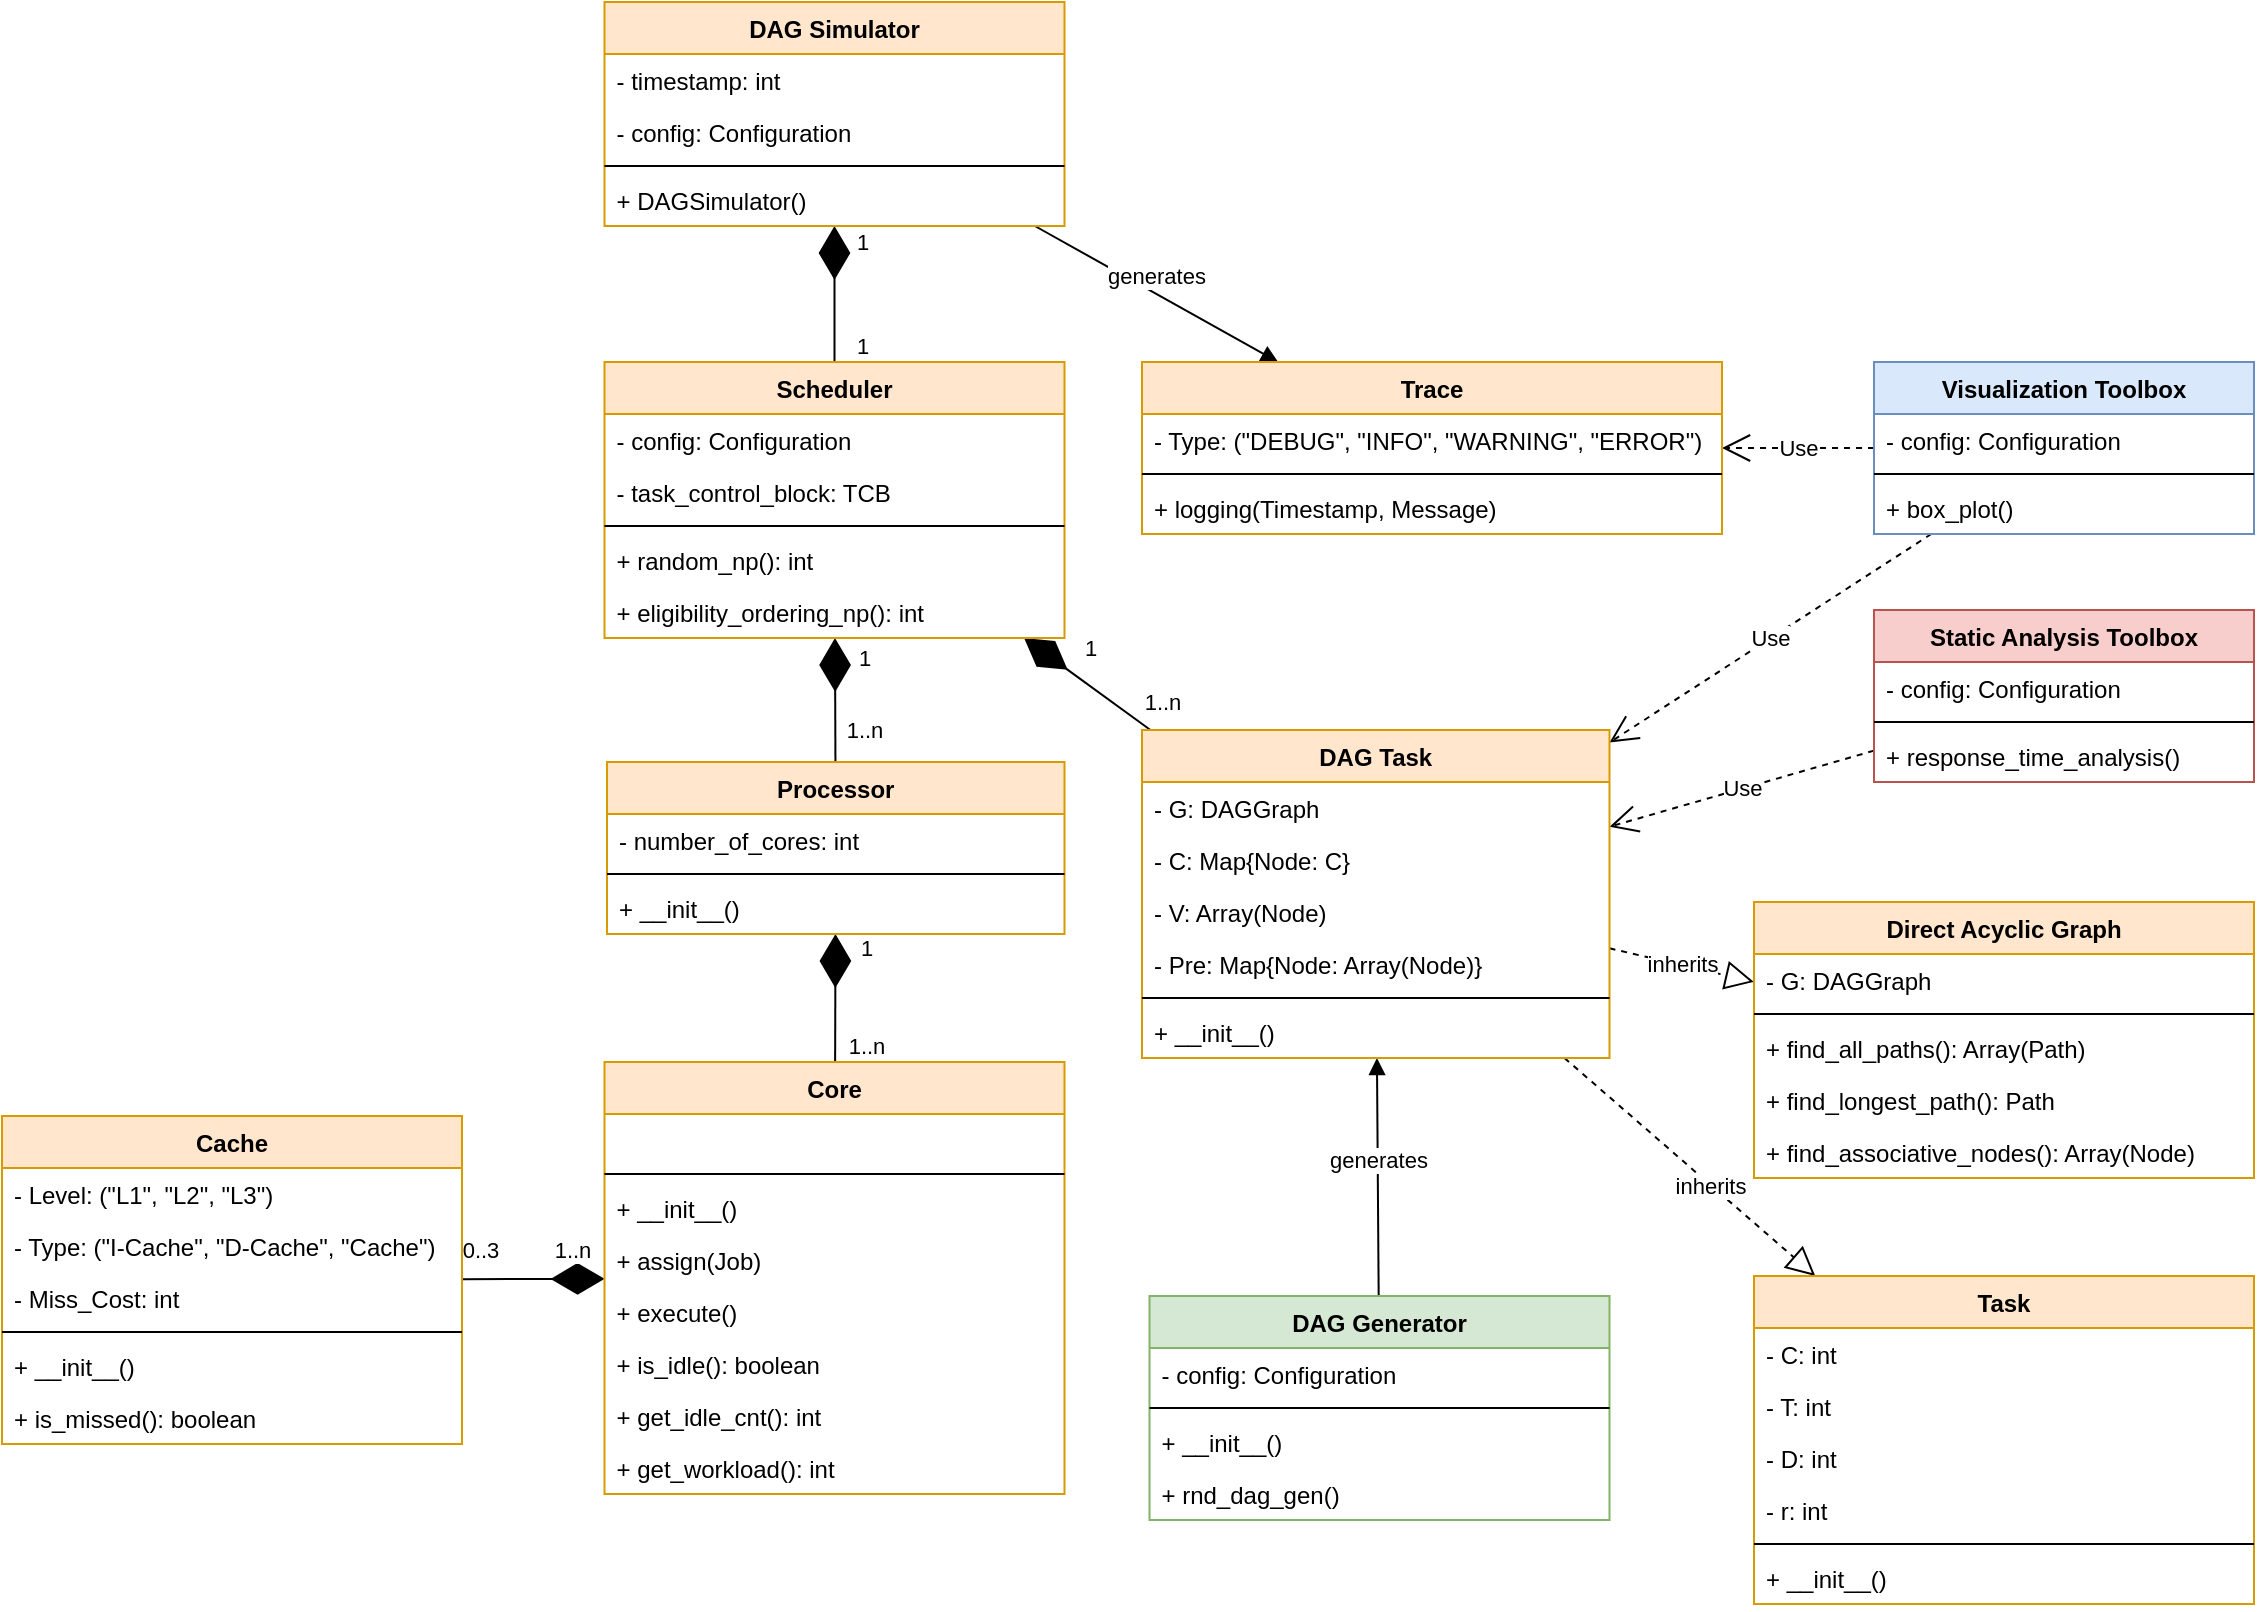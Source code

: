 <mxfile version="13.0.3" type="device"><diagram id="6-OH7U_03vElTwhA2fwM" name="Page-1"><mxGraphModel dx="159" dy="817" grid="1" gridSize="10" guides="1" tooltips="1" connect="1" arrows="1" fold="1" page="1" pageScale="1" pageWidth="1169" pageHeight="827" math="0" shadow="0"><root><mxCell id="0"/><mxCell id="1" parent="0"/><mxCell id="3ggw4zeHpCpovU7XsNyM-5" value="" style="endArrow=diamondThin;endFill=1;endSize=24;html=1;" parent="1" source="3ggw4zeHpCpovU7XsNyM-1" target="w5lps-WtKNnijoHzqmJ7-140" edge="1"><mxGeometry width="160" relative="1" as="geometry"><mxPoint x="1745.25" y="263" as="sourcePoint"/><mxPoint x="1905.25" y="263" as="targetPoint"/></mxGeometry></mxCell><mxCell id="3ggw4zeHpCpovU7XsNyM-6" value="1" style="edgeLabel;html=1;align=center;verticalAlign=middle;resizable=0;points=[];" parent="3ggw4zeHpCpovU7XsNyM-5" vertex="1" connectable="0"><mxGeometry x="0.575" y="-1" relative="1" as="geometry"><mxPoint x="13.55" y="-7.05" as="offset"/></mxGeometry></mxCell><mxCell id="3ggw4zeHpCpovU7XsNyM-15" value="1..n" style="edgeLabel;html=1;align=center;verticalAlign=middle;resizable=0;points=[];" parent="3ggw4zeHpCpovU7XsNyM-5" vertex="1" connectable="0"><mxGeometry x="-0.841" relative="1" as="geometry"><mxPoint x="14.71" y="-3.6" as="offset"/></mxGeometry></mxCell><mxCell id="3ggw4zeHpCpovU7XsNyM-29" value="" style="endArrow=diamondThin;endFill=1;endSize=24;html=1;" parent="1" source="3ggw4zeHpCpovU7XsNyM-25" target="3ggw4zeHpCpovU7XsNyM-1" edge="1"><mxGeometry width="160" relative="1" as="geometry"><mxPoint x="1655.257" y="449" as="sourcePoint"/><mxPoint x="1454" y="693" as="targetPoint"/></mxGeometry></mxCell><mxCell id="3ggw4zeHpCpovU7XsNyM-30" value="1..n" style="edgeLabel;html=1;align=center;verticalAlign=middle;resizable=0;points=[];" parent="3ggw4zeHpCpovU7XsNyM-29" vertex="1" connectable="0"><mxGeometry x="0.575" y="-1" relative="1" as="geometry"><mxPoint x="-0.8" y="-16" as="offset"/></mxGeometry></mxCell><mxCell id="3ggw4zeHpCpovU7XsNyM-31" value="0..3" style="edgeLabel;html=1;align=center;verticalAlign=middle;resizable=0;points=[];" parent="3ggw4zeHpCpovU7XsNyM-29" vertex="1" connectable="0"><mxGeometry x="-0.841" relative="1" as="geometry"><mxPoint x="2.8" y="-15" as="offset"/></mxGeometry></mxCell><mxCell id="3ggw4zeHpCpovU7XsNyM-70" value="Use" style="endArrow=open;endSize=12;dashed=1;html=1;" parent="1" source="3ggw4zeHpCpovU7XsNyM-66" target="3ggw4zeHpCpovU7XsNyM-47" edge="1"><mxGeometry width="160" relative="1" as="geometry"><mxPoint x="1115.25" y="483" as="sourcePoint"/><mxPoint x="1275.25" y="483" as="targetPoint"/></mxGeometry></mxCell><mxCell id="3ggw4zeHpCpovU7XsNyM-71" value="Use" style="endArrow=open;endSize=12;dashed=1;html=1;" parent="1" source="3ggw4zeHpCpovU7XsNyM-66" target="w5lps-WtKNnijoHzqmJ7-148" edge="1"><mxGeometry width="160" relative="1" as="geometry"><mxPoint x="1373.983" y="343" as="sourcePoint"/><mxPoint x="1446.517" y="279.0" as="targetPoint"/></mxGeometry></mxCell><mxCell id="3ggw4zeHpCpovU7XsNyM-72" value="Use" style="endArrow=open;endSize=12;dashed=1;html=1;" parent="1" source="3ggw4zeHpCpovU7XsNyM-62" target="w5lps-WtKNnijoHzqmJ7-148" edge="1"><mxGeometry width="160" relative="1" as="geometry"><mxPoint x="2216.927" y="443" as="sourcePoint"/><mxPoint x="2173.573" y="219.0" as="targetPoint"/></mxGeometry></mxCell><mxCell id="3ggw4zeHpCpovU7XsNyM-73" value="" style="endArrow=block;dashed=1;endFill=0;endSize=12;html=1;" parent="1" source="w5lps-WtKNnijoHzqmJ7-148" target="-hGD3cOcRjUI10XlKeV7-1" edge="1"><mxGeometry width="160" relative="1" as="geometry"><mxPoint x="1975.25" y="723" as="sourcePoint"/><mxPoint x="2135.25" y="723" as="targetPoint"/></mxGeometry></mxCell><mxCell id="3ggw4zeHpCpovU7XsNyM-74" value="inherits" style="edgeLabel;html=1;align=center;verticalAlign=middle;resizable=0;points=[];" parent="3ggw4zeHpCpovU7XsNyM-73" vertex="1" connectable="0"><mxGeometry x="0.287" relative="1" as="geometry"><mxPoint x="-10.7" y="-2.87" as="offset"/></mxGeometry></mxCell><mxCell id="3ggw4zeHpCpovU7XsNyM-75" value="" style="endArrow=block;dashed=1;endFill=0;endSize=12;html=1;" parent="1" source="w5lps-WtKNnijoHzqmJ7-148" target="3ggw4zeHpCpovU7XsNyM-8" edge="1"><mxGeometry width="160" relative="1" as="geometry"><mxPoint x="2045.25" y="411.994" as="sourcePoint"/><mxPoint x="2141.5" y="376.696" as="targetPoint"/></mxGeometry></mxCell><mxCell id="3ggw4zeHpCpovU7XsNyM-76" value="inherits" style="edgeLabel;html=1;align=center;verticalAlign=middle;resizable=0;points=[];" parent="3ggw4zeHpCpovU7XsNyM-75" vertex="1" connectable="0"><mxGeometry x="0.287" relative="1" as="geometry"><mxPoint x="-8.73" y="-6.8" as="offset"/></mxGeometry></mxCell><mxCell id="3ggw4zeHpCpovU7XsNyM-82" value="generates" style="html=1;verticalAlign=bottom;endArrow=block;" parent="1" source="3ggw4zeHpCpovU7XsNyM-99" target="w5lps-WtKNnijoHzqmJ7-148" edge="1"><mxGeometry width="80" relative="1" as="geometry"><mxPoint x="2044" y="-57" as="sourcePoint"/><mxPoint x="1868.372" y="839" as="targetPoint"/></mxGeometry></mxCell><mxCell id="3ggw4zeHpCpovU7XsNyM-83" value="generates" style="html=1;verticalAlign=bottom;endArrow=block;" parent="1" source="3ggw4zeHpCpovU7XsNyM-94" target="3ggw4zeHpCpovU7XsNyM-47" edge="1"><mxGeometry width="80" relative="1" as="geometry"><mxPoint x="1115.25" y="76" as="sourcePoint"/><mxPoint x="1195.25" y="76" as="targetPoint"/></mxGeometry></mxCell><mxCell id="NVMsDPzchAU0mMz19GeN-33" value="" style="endArrow=diamondThin;endFill=1;endSize=24;html=1;" edge="1" parent="1" source="w5lps-WtKNnijoHzqmJ7-144" target="3ggw4zeHpCpovU7XsNyM-94"><mxGeometry width="160" relative="1" as="geometry"><mxPoint x="1334" y="123" as="sourcePoint"/><mxPoint x="1344" y="233" as="targetPoint"/></mxGeometry></mxCell><mxCell id="NVMsDPzchAU0mMz19GeN-36" value="1" style="edgeLabel;html=1;align=center;verticalAlign=middle;resizable=0;points=[];" vertex="1" connectable="0" parent="NVMsDPzchAU0mMz19GeN-33"><mxGeometry x="0.623" relative="1" as="geometry"><mxPoint x="13.75" y="-4.8" as="offset"/></mxGeometry></mxCell><mxCell id="NVMsDPzchAU0mMz19GeN-37" value="1" style="edgeLabel;html=1;align=center;verticalAlign=middle;resizable=0;points=[];" vertex="1" connectable="0" parent="NVMsDPzchAU0mMz19GeN-33"><mxGeometry x="-0.753" relative="1" as="geometry"><mxPoint x="13.75" as="offset"/></mxGeometry></mxCell><mxCell id="NVMsDPzchAU0mMz19GeN-35" value="" style="endArrow=diamondThin;endFill=1;endSize=24;html=1;" edge="1" parent="1" source="w5lps-WtKNnijoHzqmJ7-140" target="w5lps-WtKNnijoHzqmJ7-144"><mxGeometry width="160" relative="1" as="geometry"><mxPoint x="1194" y="282.0" as="sourcePoint"/><mxPoint x="1354" y="282.0" as="targetPoint"/></mxGeometry></mxCell><mxCell id="NVMsDPzchAU0mMz19GeN-38" value="1" style="edgeLabel;html=1;align=center;verticalAlign=middle;resizable=0;points=[];" vertex="1" connectable="0" parent="NVMsDPzchAU0mMz19GeN-35"><mxGeometry x="0.695" y="-4" relative="1" as="geometry"><mxPoint x="10" y="0.67" as="offset"/></mxGeometry></mxCell><mxCell id="NVMsDPzchAU0mMz19GeN-39" value="1..n" style="edgeLabel;html=1;align=center;verticalAlign=middle;resizable=0;points=[];" vertex="1" connectable="0" parent="NVMsDPzchAU0mMz19GeN-35"><mxGeometry x="-0.781" relative="1" as="geometry"><mxPoint x="14.19" y="-8.8" as="offset"/></mxGeometry></mxCell><mxCell id="NVMsDPzchAU0mMz19GeN-40" value="" style="endArrow=diamondThin;endFill=1;endSize=24;html=1;" edge="1" parent="1" source="w5lps-WtKNnijoHzqmJ7-148" target="w5lps-WtKNnijoHzqmJ7-144"><mxGeometry width="160" relative="1" as="geometry"><mxPoint x="1774.002" y="365" as="sourcePoint"/><mxPoint x="1774.265" y="293" as="targetPoint"/></mxGeometry></mxCell><mxCell id="NVMsDPzchAU0mMz19GeN-41" value="1" style="edgeLabel;html=1;align=center;verticalAlign=middle;resizable=0;points=[];" vertex="1" connectable="0" parent="NVMsDPzchAU0mMz19GeN-40"><mxGeometry x="0.695" y="-4" relative="1" as="geometry"><mxPoint x="21.01" y="0.67" as="offset"/></mxGeometry></mxCell><mxCell id="NVMsDPzchAU0mMz19GeN-42" value="1..n" style="edgeLabel;html=1;align=center;verticalAlign=middle;resizable=0;points=[];" vertex="1" connectable="0" parent="NVMsDPzchAU0mMz19GeN-40"><mxGeometry x="-0.781" relative="1" as="geometry"><mxPoint x="12.7" y="-8.96" as="offset"/></mxGeometry></mxCell><mxCell id="3ggw4zeHpCpovU7XsNyM-94" value="DAG Simulator" style="swimlane;fontStyle=1;align=center;verticalAlign=top;childLayout=stackLayout;horizontal=1;startSize=26;horizontalStack=0;resizeParent=1;resizeParentMax=0;resizeLast=0;collapsible=1;marginBottom=0;fillColor=#ffe6cc;strokeColor=#d79b00;" parent="1" vertex="1"><mxGeometry x="1495.25" y="13" width="230" height="112" as="geometry"><mxRectangle x="940" y="741" width="90" height="26" as="alternateBounds"/></mxGeometry></mxCell><mxCell id="NVMsDPzchAU0mMz19GeN-3" value="- timestamp: int" style="text;strokeColor=none;fillColor=none;align=left;verticalAlign=top;spacingLeft=4;spacingRight=4;overflow=hidden;rotatable=0;points=[[0,0.5],[1,0.5]];portConstraint=eastwest;" vertex="1" parent="3ggw4zeHpCpovU7XsNyM-94"><mxGeometry y="26" width="230" height="26" as="geometry"/></mxCell><mxCell id="NVMsDPzchAU0mMz19GeN-26" value="- config: Configuration" style="text;strokeColor=none;fillColor=none;align=left;verticalAlign=top;spacingLeft=4;spacingRight=4;overflow=hidden;rotatable=0;points=[[0,0.5],[1,0.5]];portConstraint=eastwest;" vertex="1" parent="3ggw4zeHpCpovU7XsNyM-94"><mxGeometry y="52" width="230" height="26" as="geometry"/></mxCell><mxCell id="3ggw4zeHpCpovU7XsNyM-96" value="" style="line;strokeWidth=1;fillColor=none;align=left;verticalAlign=middle;spacingTop=-1;spacingLeft=3;spacingRight=3;rotatable=0;labelPosition=right;points=[];portConstraint=eastwest;" parent="3ggw4zeHpCpovU7XsNyM-94" vertex="1"><mxGeometry y="78" width="230" height="8" as="geometry"/></mxCell><mxCell id="NVMsDPzchAU0mMz19GeN-2" value="+ DAGSimulator()" style="text;strokeColor=none;fillColor=none;align=left;verticalAlign=top;spacingLeft=4;spacingRight=4;overflow=hidden;rotatable=0;points=[[0,0.5],[1,0.5]];portConstraint=eastwest;" vertex="1" parent="3ggw4zeHpCpovU7XsNyM-94"><mxGeometry y="86" width="230" height="26" as="geometry"/></mxCell><mxCell id="w5lps-WtKNnijoHzqmJ7-144" value="Scheduler" style="swimlane;fontStyle=1;align=center;verticalAlign=top;childLayout=stackLayout;horizontal=1;startSize=26;horizontalStack=0;resizeParent=1;resizeParentMax=0;resizeLast=0;collapsible=1;marginBottom=0;fillColor=#ffe6cc;strokeColor=#d79b00;" parent="1" vertex="1"><mxGeometry x="1495.25" y="193" width="230" height="138" as="geometry"><mxRectangle x="940" y="741" width="90" height="26" as="alternateBounds"/></mxGeometry></mxCell><mxCell id="NVMsDPzchAU0mMz19GeN-11" value="- config: Configuration" style="text;strokeColor=none;fillColor=none;align=left;verticalAlign=top;spacingLeft=4;spacingRight=4;overflow=hidden;rotatable=0;points=[[0,0.5],[1,0.5]];portConstraint=eastwest;" vertex="1" parent="w5lps-WtKNnijoHzqmJ7-144"><mxGeometry y="26" width="230" height="26" as="geometry"/></mxCell><mxCell id="NVMsDPzchAU0mMz19GeN-43" value="- task_control_block: TCB" style="text;strokeColor=none;fillColor=none;align=left;verticalAlign=top;spacingLeft=4;spacingRight=4;overflow=hidden;rotatable=0;points=[[0,0.5],[1,0.5]];portConstraint=eastwest;" vertex="1" parent="w5lps-WtKNnijoHzqmJ7-144"><mxGeometry y="52" width="230" height="26" as="geometry"/></mxCell><mxCell id="w5lps-WtKNnijoHzqmJ7-146" value="" style="line;strokeWidth=1;fillColor=none;align=left;verticalAlign=middle;spacingTop=-1;spacingLeft=3;spacingRight=3;rotatable=0;labelPosition=right;points=[];portConstraint=eastwest;" parent="w5lps-WtKNnijoHzqmJ7-144" vertex="1"><mxGeometry y="78" width="230" height="8" as="geometry"/></mxCell><mxCell id="w5lps-WtKNnijoHzqmJ7-147" value="+ random_np(): int" style="text;strokeColor=none;fillColor=none;align=left;verticalAlign=top;spacingLeft=4;spacingRight=4;overflow=hidden;rotatable=0;points=[[0,0.5],[1,0.5]];portConstraint=eastwest;" parent="w5lps-WtKNnijoHzqmJ7-144" vertex="1"><mxGeometry y="86" width="230" height="26" as="geometry"/></mxCell><mxCell id="3ggw4zeHpCpovU7XsNyM-93" value="+ eligibility_ordering_np(): int" style="text;strokeColor=none;fillColor=none;align=left;verticalAlign=top;spacingLeft=4;spacingRight=4;overflow=hidden;rotatable=0;points=[[0,0.5],[1,0.5]];portConstraint=eastwest;" parent="w5lps-WtKNnijoHzqmJ7-144" vertex="1"><mxGeometry y="112" width="230" height="26" as="geometry"/></mxCell><mxCell id="w5lps-WtKNnijoHzqmJ7-148" value="DAG Task" style="swimlane;fontStyle=1;align=center;verticalAlign=top;childLayout=stackLayout;horizontal=1;startSize=26;horizontalStack=0;resizeParent=1;resizeParentMax=0;resizeLast=0;collapsible=1;marginBottom=0;fillColor=#ffe6cc;strokeColor=#d79b00;" parent="1" vertex="1"><mxGeometry x="1764" y="377" width="233.75" height="164" as="geometry"/></mxCell><mxCell id="w5lps-WtKNnijoHzqmJ7-149" value="- G: DAGGraph" style="text;strokeColor=none;fillColor=none;align=left;verticalAlign=top;spacingLeft=4;spacingRight=4;overflow=hidden;rotatable=0;points=[[0,0.5],[1,0.5]];portConstraint=eastwest;" parent="w5lps-WtKNnijoHzqmJ7-148" vertex="1"><mxGeometry y="26" width="233.75" height="26" as="geometry"/></mxCell><mxCell id="3ggw4zeHpCpovU7XsNyM-24" value="- C: Map{Node: C}" style="text;strokeColor=none;fillColor=none;align=left;verticalAlign=top;spacingLeft=4;spacingRight=4;overflow=hidden;rotatable=0;points=[[0,0.5],[1,0.5]];portConstraint=eastwest;" parent="w5lps-WtKNnijoHzqmJ7-148" vertex="1"><mxGeometry y="52" width="233.75" height="26" as="geometry"/></mxCell><mxCell id="3ggw4zeHpCpovU7XsNyM-40" value="- V: Array(Node)" style="text;strokeColor=none;fillColor=none;align=left;verticalAlign=top;spacingLeft=4;spacingRight=4;overflow=hidden;rotatable=0;points=[[0,0.5],[1,0.5]];portConstraint=eastwest;" parent="w5lps-WtKNnijoHzqmJ7-148" vertex="1"><mxGeometry y="78" width="233.75" height="26" as="geometry"/></mxCell><mxCell id="3ggw4zeHpCpovU7XsNyM-41" value="- Pre: Map{Node: Array(Node)}" style="text;strokeColor=none;fillColor=none;align=left;verticalAlign=top;spacingLeft=4;spacingRight=4;overflow=hidden;rotatable=0;points=[[0,0.5],[1,0.5]];portConstraint=eastwest;" parent="w5lps-WtKNnijoHzqmJ7-148" vertex="1"><mxGeometry y="104" width="233.75" height="26" as="geometry"/></mxCell><mxCell id="w5lps-WtKNnijoHzqmJ7-150" value="" style="line;strokeWidth=1;fillColor=none;align=left;verticalAlign=middle;spacingTop=-1;spacingLeft=3;spacingRight=3;rotatable=0;labelPosition=right;points=[];portConstraint=eastwest;" parent="w5lps-WtKNnijoHzqmJ7-148" vertex="1"><mxGeometry y="130" width="233.75" height="8" as="geometry"/></mxCell><mxCell id="NVMsDPzchAU0mMz19GeN-8" value="+ __init__()" style="text;strokeColor=none;fillColor=none;align=left;verticalAlign=top;spacingLeft=4;spacingRight=4;overflow=hidden;rotatable=0;points=[[0,0.5],[1,0.5]];portConstraint=eastwest;" vertex="1" parent="w5lps-WtKNnijoHzqmJ7-148"><mxGeometry y="138" width="233.75" height="26" as="geometry"/></mxCell><mxCell id="3ggw4zeHpCpovU7XsNyM-47" value="Trace" style="swimlane;fontStyle=1;align=center;verticalAlign=top;childLayout=stackLayout;horizontal=1;startSize=26;horizontalStack=0;resizeParent=1;resizeParentMax=0;resizeLast=0;collapsible=1;marginBottom=0;fillColor=#ffe6cc;strokeColor=#d79b00;" parent="1" vertex="1"><mxGeometry x="1764" y="193" width="290" height="86" as="geometry"/></mxCell><mxCell id="NVMsDPzchAU0mMz19GeN-12" value="- Type: (&quot;DEBUG&quot;, &quot;INFO&quot;, &quot;WARNING&quot;, &quot;ERROR&quot;)" style="text;strokeColor=none;fillColor=none;align=left;verticalAlign=top;spacingLeft=4;spacingRight=4;overflow=hidden;rotatable=0;points=[[0,0.5],[1,0.5]];portConstraint=eastwest;" vertex="1" parent="3ggw4zeHpCpovU7XsNyM-47"><mxGeometry y="26" width="290" height="26" as="geometry"/></mxCell><mxCell id="3ggw4zeHpCpovU7XsNyM-49" value="" style="line;strokeWidth=1;fillColor=none;align=left;verticalAlign=middle;spacingTop=-1;spacingLeft=3;spacingRight=3;rotatable=0;labelPosition=right;points=[];portConstraint=eastwest;" parent="3ggw4zeHpCpovU7XsNyM-47" vertex="1"><mxGeometry y="52" width="290" height="8" as="geometry"/></mxCell><mxCell id="3ggw4zeHpCpovU7XsNyM-50" value="+ logging(Timestamp, Message)" style="text;strokeColor=none;fillColor=none;align=left;verticalAlign=top;spacingLeft=4;spacingRight=4;overflow=hidden;rotatable=0;points=[[0,0.5],[1,0.5]];portConstraint=eastwest;" parent="3ggw4zeHpCpovU7XsNyM-47" vertex="1"><mxGeometry y="60" width="290" height="26" as="geometry"/></mxCell><mxCell id="w5lps-WtKNnijoHzqmJ7-140" value="Processor" style="swimlane;fontStyle=1;align=center;verticalAlign=top;childLayout=stackLayout;horizontal=1;startSize=26;horizontalStack=0;resizeParent=1;resizeParentMax=0;resizeLast=0;collapsible=1;marginBottom=0;fillColor=#ffe6cc;strokeColor=#d79b00;" parent="1" vertex="1"><mxGeometry x="1496.5" y="393" width="228.75" height="86" as="geometry"/></mxCell><mxCell id="NVMsDPzchAU0mMz19GeN-1" value="- number_of_cores: int" style="text;strokeColor=none;fillColor=none;align=left;verticalAlign=top;spacingLeft=4;spacingRight=4;overflow=hidden;rotatable=0;points=[[0,0.5],[1,0.5]];portConstraint=eastwest;" vertex="1" parent="w5lps-WtKNnijoHzqmJ7-140"><mxGeometry y="26" width="228.75" height="26" as="geometry"/></mxCell><mxCell id="w5lps-WtKNnijoHzqmJ7-142" value="" style="line;strokeWidth=1;fillColor=none;align=left;verticalAlign=middle;spacingTop=-1;spacingLeft=3;spacingRight=3;rotatable=0;labelPosition=right;points=[];portConstraint=eastwest;" parent="w5lps-WtKNnijoHzqmJ7-140" vertex="1"><mxGeometry y="52" width="228.75" height="8" as="geometry"/></mxCell><mxCell id="NVMsDPzchAU0mMz19GeN-10" value="+ __init__()" style="text;strokeColor=none;fillColor=none;align=left;verticalAlign=top;spacingLeft=4;spacingRight=4;overflow=hidden;rotatable=0;points=[[0,0.5],[1,0.5]];portConstraint=eastwest;" vertex="1" parent="w5lps-WtKNnijoHzqmJ7-140"><mxGeometry y="60" width="228.75" height="26" as="geometry"/></mxCell><mxCell id="-hGD3cOcRjUI10XlKeV7-1" value="Direct Acyclic Graph" style="swimlane;fontStyle=1;align=center;verticalAlign=top;childLayout=stackLayout;horizontal=1;startSize=26;horizontalStack=0;resizeParent=1;resizeParentMax=0;resizeLast=0;collapsible=1;marginBottom=0;fillColor=#ffe6cc;strokeColor=#d79b00;" parent="1" vertex="1"><mxGeometry x="2070" y="463" width="250" height="138" as="geometry"><mxRectangle x="1786.25" y="940" width="70" height="26" as="alternateBounds"/></mxGeometry></mxCell><mxCell id="-hGD3cOcRjUI10XlKeV7-2" value="- G: DAGGraph" style="text;strokeColor=none;fillColor=none;align=left;verticalAlign=top;spacingLeft=4;spacingRight=4;overflow=hidden;rotatable=0;points=[[0,0.5],[1,0.5]];portConstraint=eastwest;" parent="-hGD3cOcRjUI10XlKeV7-1" vertex="1"><mxGeometry y="26" width="250" height="26" as="geometry"/></mxCell><mxCell id="-hGD3cOcRjUI10XlKeV7-3" value="" style="line;strokeWidth=1;fillColor=none;align=left;verticalAlign=middle;spacingTop=-1;spacingLeft=3;spacingRight=3;rotatable=0;labelPosition=right;points=[];portConstraint=eastwest;" parent="-hGD3cOcRjUI10XlKeV7-1" vertex="1"><mxGeometry y="52" width="250" height="8" as="geometry"/></mxCell><mxCell id="-hGD3cOcRjUI10XlKeV7-4" value="+ find_all_paths(): Array(Path)" style="text;strokeColor=none;fillColor=none;align=left;verticalAlign=top;spacingLeft=4;spacingRight=4;overflow=hidden;rotatable=0;points=[[0,0.5],[1,0.5]];portConstraint=eastwest;" parent="-hGD3cOcRjUI10XlKeV7-1" vertex="1"><mxGeometry y="60" width="250" height="26" as="geometry"/></mxCell><mxCell id="3ggw4zeHpCpovU7XsNyM-37" value="+ find_longest_path(): Path" style="text;strokeColor=none;fillColor=none;align=left;verticalAlign=top;spacingLeft=4;spacingRight=4;overflow=hidden;rotatable=0;points=[[0,0.5],[1,0.5]];portConstraint=eastwest;" parent="-hGD3cOcRjUI10XlKeV7-1" vertex="1"><mxGeometry y="86" width="250" height="26" as="geometry"/></mxCell><mxCell id="3ggw4zeHpCpovU7XsNyM-38" value="+ find_associative_nodes(): Array(Node)" style="text;strokeColor=none;fillColor=none;align=left;verticalAlign=top;spacingLeft=4;spacingRight=4;overflow=hidden;rotatable=0;points=[[0,0.5],[1,0.5]];portConstraint=eastwest;" parent="-hGD3cOcRjUI10XlKeV7-1" vertex="1"><mxGeometry y="112" width="250" height="26" as="geometry"/></mxCell><mxCell id="3ggw4zeHpCpovU7XsNyM-62" value="Static Analysis Toolbox" style="swimlane;fontStyle=1;align=center;verticalAlign=top;childLayout=stackLayout;horizontal=1;startSize=26;horizontalStack=0;resizeParent=1;resizeParentMax=0;resizeLast=0;collapsible=1;marginBottom=0;fillColor=#f8cecc;strokeColor=#b85450;" parent="1" vertex="1"><mxGeometry x="2130" y="317" width="190" height="86" as="geometry"><mxRectangle x="940" y="741" width="90" height="26" as="alternateBounds"/></mxGeometry></mxCell><mxCell id="NVMsDPzchAU0mMz19GeN-13" value="- config: Configuration" style="text;strokeColor=none;fillColor=none;align=left;verticalAlign=top;spacingLeft=4;spacingRight=4;overflow=hidden;rotatable=0;points=[[0,0.5],[1,0.5]];portConstraint=eastwest;" vertex="1" parent="3ggw4zeHpCpovU7XsNyM-62"><mxGeometry y="26" width="190" height="26" as="geometry"/></mxCell><mxCell id="3ggw4zeHpCpovU7XsNyM-64" value="" style="line;strokeWidth=1;fillColor=none;align=left;verticalAlign=middle;spacingTop=-1;spacingLeft=3;spacingRight=3;rotatable=0;labelPosition=right;points=[];portConstraint=eastwest;" parent="3ggw4zeHpCpovU7XsNyM-62" vertex="1"><mxGeometry y="52" width="190" height="8" as="geometry"/></mxCell><mxCell id="3ggw4zeHpCpovU7XsNyM-65" value="+ response_time_analysis()" style="text;strokeColor=none;fillColor=none;align=left;verticalAlign=top;spacingLeft=4;spacingRight=4;overflow=hidden;rotatable=0;points=[[0,0.5],[1,0.5]];portConstraint=eastwest;" parent="3ggw4zeHpCpovU7XsNyM-62" vertex="1"><mxGeometry y="60" width="190" height="26" as="geometry"/></mxCell><mxCell id="3ggw4zeHpCpovU7XsNyM-66" value="Visualization Toolbox" style="swimlane;fontStyle=1;align=center;verticalAlign=top;childLayout=stackLayout;horizontal=1;startSize=26;horizontalStack=0;resizeParent=1;resizeParentMax=0;resizeLast=0;collapsible=1;marginBottom=0;fillColor=#dae8fc;strokeColor=#6c8ebf;" parent="1" vertex="1"><mxGeometry x="2130" y="193" width="190" height="86" as="geometry"><mxRectangle x="940" y="741" width="90" height="26" as="alternateBounds"/></mxGeometry></mxCell><mxCell id="NVMsDPzchAU0mMz19GeN-6" value="- config: Configuration" style="text;strokeColor=none;fillColor=none;align=left;verticalAlign=top;spacingLeft=4;spacingRight=4;overflow=hidden;rotatable=0;points=[[0,0.5],[1,0.5]];portConstraint=eastwest;" vertex="1" parent="3ggw4zeHpCpovU7XsNyM-66"><mxGeometry y="26" width="190" height="26" as="geometry"/></mxCell><mxCell id="3ggw4zeHpCpovU7XsNyM-68" value="" style="line;strokeWidth=1;fillColor=none;align=left;verticalAlign=middle;spacingTop=-1;spacingLeft=3;spacingRight=3;rotatable=0;labelPosition=right;points=[];portConstraint=eastwest;" parent="3ggw4zeHpCpovU7XsNyM-66" vertex="1"><mxGeometry y="52" width="190" height="8" as="geometry"/></mxCell><mxCell id="3ggw4zeHpCpovU7XsNyM-69" value="+ box_plot()" style="text;strokeColor=none;fillColor=none;align=left;verticalAlign=top;spacingLeft=4;spacingRight=4;overflow=hidden;rotatable=0;points=[[0,0.5],[1,0.5]];portConstraint=eastwest;" parent="3ggw4zeHpCpovU7XsNyM-66" vertex="1"><mxGeometry y="60" width="190" height="26" as="geometry"/></mxCell><mxCell id="3ggw4zeHpCpovU7XsNyM-99" value="DAG Generator" style="swimlane;fontStyle=1;align=center;verticalAlign=top;childLayout=stackLayout;horizontal=1;startSize=26;horizontalStack=0;resizeParent=1;resizeParentMax=0;resizeLast=0;collapsible=1;marginBottom=0;fillColor=#d5e8d4;strokeColor=#82b366;" parent="1" vertex="1"><mxGeometry x="1767.75" y="660" width="230" height="112" as="geometry"><mxRectangle x="940" y="741" width="90" height="26" as="alternateBounds"/></mxGeometry></mxCell><mxCell id="NVMsDPzchAU0mMz19GeN-5" value="- config: Configuration" style="text;strokeColor=none;fillColor=none;align=left;verticalAlign=top;spacingLeft=4;spacingRight=4;overflow=hidden;rotatable=0;points=[[0,0.5],[1,0.5]];portConstraint=eastwest;" vertex="1" parent="3ggw4zeHpCpovU7XsNyM-99"><mxGeometry y="26" width="230" height="26" as="geometry"/></mxCell><mxCell id="3ggw4zeHpCpovU7XsNyM-101" value="" style="line;strokeWidth=1;fillColor=none;align=left;verticalAlign=middle;spacingTop=-1;spacingLeft=3;spacingRight=3;rotatable=0;labelPosition=right;points=[];portConstraint=eastwest;" parent="3ggw4zeHpCpovU7XsNyM-99" vertex="1"><mxGeometry y="52" width="230" height="8" as="geometry"/></mxCell><mxCell id="NVMsDPzchAU0mMz19GeN-4" value="+ __init__()" style="text;strokeColor=none;fillColor=none;align=left;verticalAlign=top;spacingLeft=4;spacingRight=4;overflow=hidden;rotatable=0;points=[[0,0.5],[1,0.5]];portConstraint=eastwest;" vertex="1" parent="3ggw4zeHpCpovU7XsNyM-99"><mxGeometry y="60" width="230" height="26" as="geometry"/></mxCell><mxCell id="NVMsDPzchAU0mMz19GeN-25" value="+ rnd_dag_gen()" style="text;strokeColor=none;fillColor=none;align=left;verticalAlign=top;spacingLeft=4;spacingRight=4;overflow=hidden;rotatable=0;points=[[0,0.5],[1,0.5]];portConstraint=eastwest;" vertex="1" parent="3ggw4zeHpCpovU7XsNyM-99"><mxGeometry y="86" width="230" height="26" as="geometry"/></mxCell><mxCell id="3ggw4zeHpCpovU7XsNyM-8" value="Task" style="swimlane;fontStyle=1;align=center;verticalAlign=top;childLayout=stackLayout;horizontal=1;startSize=26;horizontalStack=0;resizeParent=1;resizeParentMax=0;resizeLast=0;collapsible=1;marginBottom=0;fillColor=#ffe6cc;strokeColor=#d79b00;" parent="1" vertex="1"><mxGeometry x="2070" y="650" width="250" height="164" as="geometry"/></mxCell><mxCell id="3ggw4zeHpCpovU7XsNyM-9" value="- C: int" style="text;strokeColor=none;fillColor=none;align=left;verticalAlign=top;spacingLeft=4;spacingRight=4;overflow=hidden;rotatable=0;points=[[0,0.5],[1,0.5]];portConstraint=eastwest;" parent="3ggw4zeHpCpovU7XsNyM-8" vertex="1"><mxGeometry y="26" width="250" height="26" as="geometry"/></mxCell><mxCell id="3ggw4zeHpCpovU7XsNyM-22" value="- T: int" style="text;strokeColor=none;fillColor=none;align=left;verticalAlign=top;spacingLeft=4;spacingRight=4;overflow=hidden;rotatable=0;points=[[0,0.5],[1,0.5]];portConstraint=eastwest;" parent="3ggw4zeHpCpovU7XsNyM-8" vertex="1"><mxGeometry y="52" width="250" height="26" as="geometry"/></mxCell><mxCell id="3ggw4zeHpCpovU7XsNyM-23" value="- D: int" style="text;strokeColor=none;fillColor=none;align=left;verticalAlign=top;spacingLeft=4;spacingRight=4;overflow=hidden;rotatable=0;points=[[0,0.5],[1,0.5]];portConstraint=eastwest;" parent="3ggw4zeHpCpovU7XsNyM-8" vertex="1"><mxGeometry y="78" width="250" height="26" as="geometry"/></mxCell><mxCell id="NVMsDPzchAU0mMz19GeN-48" value="- r: int" style="text;strokeColor=none;fillColor=none;align=left;verticalAlign=top;spacingLeft=4;spacingRight=4;overflow=hidden;rotatable=0;points=[[0,0.5],[1,0.5]];portConstraint=eastwest;" vertex="1" parent="3ggw4zeHpCpovU7XsNyM-8"><mxGeometry y="104" width="250" height="26" as="geometry"/></mxCell><mxCell id="3ggw4zeHpCpovU7XsNyM-10" value="" style="line;strokeWidth=1;fillColor=none;align=left;verticalAlign=middle;spacingTop=-1;spacingLeft=3;spacingRight=3;rotatable=0;labelPosition=right;points=[];portConstraint=eastwest;" parent="3ggw4zeHpCpovU7XsNyM-8" vertex="1"><mxGeometry y="130" width="250" height="8" as="geometry"/></mxCell><mxCell id="NVMsDPzchAU0mMz19GeN-7" value="+ __init__()" style="text;strokeColor=none;fillColor=none;align=left;verticalAlign=top;spacingLeft=4;spacingRight=4;overflow=hidden;rotatable=0;points=[[0,0.5],[1,0.5]];portConstraint=eastwest;" vertex="1" parent="3ggw4zeHpCpovU7XsNyM-8"><mxGeometry y="138" width="250" height="26" as="geometry"/></mxCell><mxCell id="3ggw4zeHpCpovU7XsNyM-25" value="Cache" style="swimlane;fontStyle=1;align=center;verticalAlign=top;childLayout=stackLayout;horizontal=1;startSize=26;horizontalStack=0;resizeParent=1;resizeParentMax=0;resizeLast=0;collapsible=1;marginBottom=0;fillColor=#ffe6cc;strokeColor=#d79b00;" parent="1" vertex="1"><mxGeometry x="1194" y="570" width="230" height="164" as="geometry"/></mxCell><mxCell id="3ggw4zeHpCpovU7XsNyM-26" value="- Level: (&quot;L1&quot;, &quot;L2&quot;, &quot;L3&quot;)" style="text;strokeColor=none;fillColor=none;align=left;verticalAlign=top;spacingLeft=4;spacingRight=4;overflow=hidden;rotatable=0;points=[[0,0.5],[1,0.5]];portConstraint=eastwest;" parent="3ggw4zeHpCpovU7XsNyM-25" vertex="1"><mxGeometry y="26" width="230" height="26" as="geometry"/></mxCell><mxCell id="3ggw4zeHpCpovU7XsNyM-28" value="- Type: (&quot;I-Cache&quot;, &quot;D-Cache&quot;, &quot;Cache&quot;) " style="text;strokeColor=none;fillColor=none;align=left;verticalAlign=top;spacingLeft=4;spacingRight=4;overflow=hidden;rotatable=0;points=[[0,0.5],[1,0.5]];portConstraint=eastwest;" parent="3ggw4zeHpCpovU7XsNyM-25" vertex="1"><mxGeometry y="52" width="230" height="26" as="geometry"/></mxCell><mxCell id="3ggw4zeHpCpovU7XsNyM-33" value="- Miss_Cost: int" style="text;strokeColor=none;fillColor=none;align=left;verticalAlign=top;spacingLeft=4;spacingRight=4;overflow=hidden;rotatable=0;points=[[0,0.5],[1,0.5]];portConstraint=eastwest;" parent="3ggw4zeHpCpovU7XsNyM-25" vertex="1"><mxGeometry y="78" width="230" height="26" as="geometry"/></mxCell><mxCell id="3ggw4zeHpCpovU7XsNyM-27" value="" style="line;strokeWidth=1;fillColor=none;align=left;verticalAlign=middle;spacingTop=-1;spacingLeft=3;spacingRight=3;rotatable=0;labelPosition=right;points=[];portConstraint=eastwest;" parent="3ggw4zeHpCpovU7XsNyM-25" vertex="1"><mxGeometry y="104" width="230" height="8" as="geometry"/></mxCell><mxCell id="NVMsDPzchAU0mMz19GeN-50" value="+ __init__()" style="text;strokeColor=none;fillColor=none;align=left;verticalAlign=top;spacingLeft=4;spacingRight=4;overflow=hidden;rotatable=0;points=[[0,0.5],[1,0.5]];portConstraint=eastwest;dashed=1;" vertex="1" parent="3ggw4zeHpCpovU7XsNyM-25"><mxGeometry y="112" width="230" height="26" as="geometry"/></mxCell><mxCell id="3ggw4zeHpCpovU7XsNyM-34" value="+ is_missed(): boolean" style="text;strokeColor=none;fillColor=none;align=left;verticalAlign=top;spacingLeft=4;spacingRight=4;overflow=hidden;rotatable=0;points=[[0,0.5],[1,0.5]];portConstraint=eastwest;" parent="3ggw4zeHpCpovU7XsNyM-25" vertex="1"><mxGeometry y="138" width="230" height="26" as="geometry"/></mxCell><mxCell id="3ggw4zeHpCpovU7XsNyM-1" value="Core" style="swimlane;fontStyle=1;align=center;verticalAlign=top;childLayout=stackLayout;horizontal=1;startSize=26;horizontalStack=0;resizeParent=1;resizeParentMax=0;resizeLast=0;collapsible=1;marginBottom=0;fillColor=#ffe6cc;strokeColor=#d79b00;" parent="1" vertex="1"><mxGeometry x="1495.25" y="543" width="230" height="216" as="geometry"/></mxCell><mxCell id="NVMsDPzchAU0mMz19GeN-9" value=" " style="text;strokeColor=none;fillColor=none;align=left;verticalAlign=top;spacingLeft=4;spacingRight=4;overflow=hidden;rotatable=0;points=[[0,0.5],[1,0.5]];portConstraint=eastwest;" vertex="1" parent="3ggw4zeHpCpovU7XsNyM-1"><mxGeometry y="26" width="230" height="26" as="geometry"/></mxCell><mxCell id="3ggw4zeHpCpovU7XsNyM-3" value="" style="line;strokeWidth=1;fillColor=none;align=left;verticalAlign=middle;spacingTop=-1;spacingLeft=3;spacingRight=3;rotatable=0;labelPosition=right;points=[];portConstraint=eastwest;" parent="3ggw4zeHpCpovU7XsNyM-1" vertex="1"><mxGeometry y="52" width="230" height="8" as="geometry"/></mxCell><mxCell id="NVMsDPzchAU0mMz19GeN-49" value="+ __init__()" style="text;strokeColor=none;fillColor=none;align=left;verticalAlign=top;spacingLeft=4;spacingRight=4;overflow=hidden;rotatable=0;points=[[0,0.5],[1,0.5]];portConstraint=eastwest;" vertex="1" parent="3ggw4zeHpCpovU7XsNyM-1"><mxGeometry y="60" width="230" height="26" as="geometry"/></mxCell><mxCell id="3ggw4zeHpCpovU7XsNyM-87" value="+ assign(Job)" style="text;strokeColor=none;fillColor=none;align=left;verticalAlign=top;spacingLeft=4;spacingRight=4;overflow=hidden;rotatable=0;points=[[0,0.5],[1,0.5]];portConstraint=eastwest;" parent="3ggw4zeHpCpovU7XsNyM-1" vertex="1"><mxGeometry y="86" width="230" height="26" as="geometry"/></mxCell><mxCell id="3ggw4zeHpCpovU7XsNyM-88" value="+ execute()" style="text;strokeColor=none;fillColor=none;align=left;verticalAlign=top;spacingLeft=4;spacingRight=4;overflow=hidden;rotatable=0;points=[[0,0.5],[1,0.5]];portConstraint=eastwest;" parent="3ggw4zeHpCpovU7XsNyM-1" vertex="1"><mxGeometry y="112" width="230" height="26" as="geometry"/></mxCell><mxCell id="3ggw4zeHpCpovU7XsNyM-84" value="+ is_idle(): boolean" style="text;strokeColor=none;fillColor=none;align=left;verticalAlign=top;spacingLeft=4;spacingRight=4;overflow=hidden;rotatable=0;points=[[0,0.5],[1,0.5]];portConstraint=eastwest;" parent="3ggw4zeHpCpovU7XsNyM-1" vertex="1"><mxGeometry y="138" width="230" height="26" as="geometry"/></mxCell><mxCell id="3ggw4zeHpCpovU7XsNyM-86" value="+ get_idle_cnt(): int" style="text;strokeColor=none;fillColor=none;align=left;verticalAlign=top;spacingLeft=4;spacingRight=4;overflow=hidden;rotatable=0;points=[[0,0.5],[1,0.5]];portConstraint=eastwest;" parent="3ggw4zeHpCpovU7XsNyM-1" vertex="1"><mxGeometry y="164" width="230" height="26" as="geometry"/></mxCell><mxCell id="3ggw4zeHpCpovU7XsNyM-85" value="+ get_workload(): int" style="text;strokeColor=none;fillColor=none;align=left;verticalAlign=top;spacingLeft=4;spacingRight=4;overflow=hidden;rotatable=0;points=[[0,0.5],[1,0.5]];portConstraint=eastwest;" parent="3ggw4zeHpCpovU7XsNyM-1" vertex="1"><mxGeometry y="190" width="230" height="26" as="geometry"/></mxCell></root></mxGraphModel></diagram></mxfile>